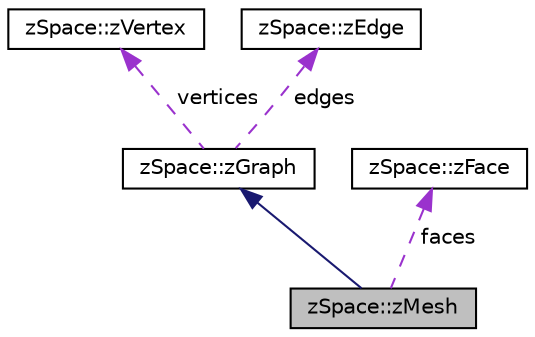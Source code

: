 digraph "zSpace::zMesh"
{
 // LATEX_PDF_SIZE
  edge [fontname="Helvetica",fontsize="10",labelfontname="Helvetica",labelfontsize="10"];
  node [fontname="Helvetica",fontsize="10",shape=record];
  Node2 [label="zSpace::zMesh",height=0.2,width=0.4,color="black", fillcolor="grey75", style="filled", fontcolor="black",tooltip="A half edge mesh class."];
  Node3 -> Node2 [dir="back",color="midnightblue",fontsize="10",style="solid",fontname="Helvetica"];
  Node3 [label="zSpace::zGraph",height=0.2,width=0.4,color="black", fillcolor="white", style="filled",URL="$classz_space_1_1z_graph.html",tooltip="A half edge graph class."];
  Node4 -> Node3 [dir="back",color="darkorchid3",fontsize="10",style="dashed",label=" vertices" ,fontname="Helvetica"];
  Node4 [label="zSpace::zVertex",height=0.2,width=0.4,color="black", fillcolor="white", style="filled",URL="$classz_space_1_1z_vertex.html",tooltip="A vertex class to hold vertex information of a half-edge data structure."];
  Node5 -> Node3 [dir="back",color="darkorchid3",fontsize="10",style="dashed",label=" edges" ,fontname="Helvetica"];
  Node5 [label="zSpace::zEdge",height=0.2,width=0.4,color="black", fillcolor="white", style="filled",URL="$classz_space_1_1z_edge.html",tooltip="An edge class to hold edge information of a half-edge data structure."];
  Node6 -> Node2 [dir="back",color="darkorchid3",fontsize="10",style="dashed",label=" faces" ,fontname="Helvetica"];
  Node6 [label="zSpace::zFace",height=0.2,width=0.4,color="black", fillcolor="white", style="filled",URL="$classz_space_1_1z_face.html",tooltip="A face class to hold polygonal information of a half-edge data structure."];
}
